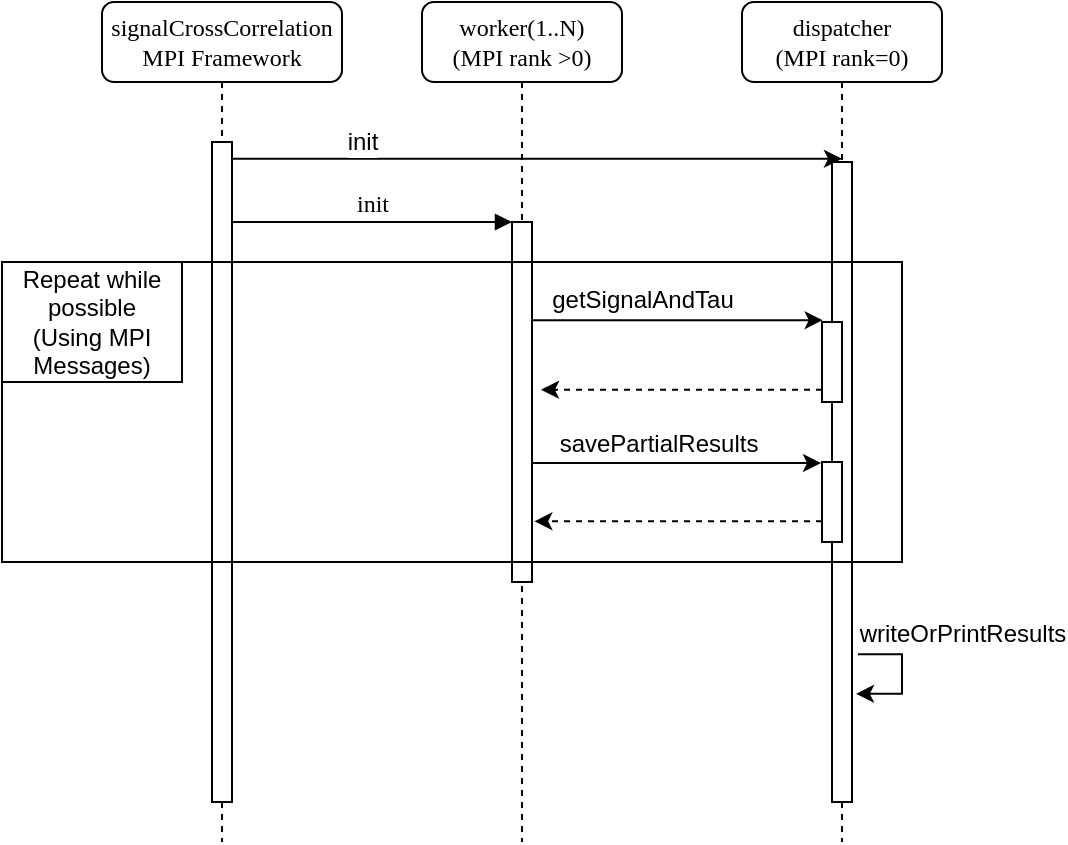 <mxfile version="13.0.4" type="device"><diagram id="dCAZ0jJDggx65TY4Nzzt" name="Page-1"><mxGraphModel dx="868" dy="525" grid="1" gridSize="10" guides="1" tooltips="1" connect="1" arrows="1" fold="1" page="1" pageScale="1" pageWidth="850" pageHeight="1100" math="0" shadow="0"><root><mxCell id="0"/><mxCell id="1" parent="0"/><mxCell id="PxMU7CGm9svxLv-FXzDT-1" value="worker(1..N)&lt;br&gt;(MPI rank &amp;gt;0)" style="shape=umlLifeline;perimeter=lifelinePerimeter;whiteSpace=wrap;html=1;container=1;collapsible=0;recursiveResize=0;outlineConnect=0;rounded=1;shadow=0;comic=0;labelBackgroundColor=none;strokeWidth=1;fontFamily=Verdana;fontSize=12;align=center;" parent="1" vertex="1"><mxGeometry x="240" y="80" width="100" height="420" as="geometry"/></mxCell><mxCell id="PxMU7CGm9svxLv-FXzDT-2" value="" style="html=1;points=[];perimeter=orthogonalPerimeter;rounded=0;shadow=0;comic=0;labelBackgroundColor=none;strokeWidth=1;fontFamily=Verdana;fontSize=12;align=center;" parent="PxMU7CGm9svxLv-FXzDT-1" vertex="1"><mxGeometry x="45" y="110" width="10" height="180" as="geometry"/></mxCell><mxCell id="PxMU7CGm9svxLv-FXzDT-3" value="dispatcher&lt;br&gt;(MPI rank=0)" style="shape=umlLifeline;perimeter=lifelinePerimeter;whiteSpace=wrap;html=1;container=1;collapsible=0;recursiveResize=0;outlineConnect=0;rounded=1;shadow=0;comic=0;labelBackgroundColor=none;strokeWidth=1;fontFamily=Verdana;fontSize=12;align=center;" parent="1" vertex="1"><mxGeometry x="400" y="80" width="100" height="420" as="geometry"/></mxCell><mxCell id="PxMU7CGm9svxLv-FXzDT-4" value="" style="html=1;points=[];perimeter=orthogonalPerimeter;rounded=0;shadow=0;comic=0;labelBackgroundColor=none;strokeWidth=1;fontFamily=Verdana;fontSize=12;align=center;" parent="PxMU7CGm9svxLv-FXzDT-3" vertex="1"><mxGeometry x="45" y="80" width="10" height="320" as="geometry"/></mxCell><mxCell id="PxMU7CGm9svxLv-FXzDT-5" value="" style="html=1;points=[];perimeter=orthogonalPerimeter;rounded=0;shadow=0;comic=0;labelBackgroundColor=none;strokeWidth=1;fontFamily=Verdana;fontSize=12;align=center;" parent="PxMU7CGm9svxLv-FXzDT-3" vertex="1"><mxGeometry x="40" y="160" width="10" height="40" as="geometry"/></mxCell><mxCell id="PxMU7CGm9svxLv-FXzDT-6" value="" style="html=1;points=[];perimeter=orthogonalPerimeter;rounded=0;shadow=0;comic=0;labelBackgroundColor=none;strokeWidth=1;fontFamily=Verdana;fontSize=12;align=center;" parent="PxMU7CGm9svxLv-FXzDT-3" vertex="1"><mxGeometry x="40" y="230" width="10" height="40" as="geometry"/></mxCell><mxCell id="PxMU7CGm9svxLv-FXzDT-7" style="edgeStyle=none;rounded=0;orthogonalLoop=1;jettySize=auto;html=1;entryX=-0.05;entryY=0.013;entryDx=0;entryDy=0;entryPerimeter=0;" parent="PxMU7CGm9svxLv-FXzDT-3" target="PxMU7CGm9svxLv-FXzDT-6" edge="1"><mxGeometry relative="1" as="geometry"><mxPoint x="-105" y="230.52" as="sourcePoint"/></mxGeometry></mxCell><mxCell id="PxMU7CGm9svxLv-FXzDT-8" value="savePartialResults" style="text;html=1;align=center;verticalAlign=middle;resizable=0;points=[];labelBackgroundColor=#ffffff;" parent="PxMU7CGm9svxLv-FXzDT-7" vertex="1" connectable="0"><mxGeometry x="-0.13" y="-1" relative="1" as="geometry"><mxPoint y="-11" as="offset"/></mxGeometry></mxCell><mxCell id="PxMU7CGm9svxLv-FXzDT-9" style="edgeStyle=none;rounded=0;orthogonalLoop=1;jettySize=auto;html=1;entryX=1.117;entryY=0.776;entryDx=0;entryDy=0;entryPerimeter=0;dashed=1;" parent="PxMU7CGm9svxLv-FXzDT-3" source="PxMU7CGm9svxLv-FXzDT-6" edge="1"><mxGeometry relative="1" as="geometry"><mxPoint x="-103.83" y="259.68" as="targetPoint"/></mxGeometry></mxCell><mxCell id="PxMU7CGm9svxLv-FXzDT-20" style="edgeStyle=orthogonalEdgeStyle;rounded=0;orthogonalLoop=1;jettySize=auto;html=1;entryX=1.2;entryY=0.831;entryDx=0;entryDy=0;entryPerimeter=0;exitX=1.3;exitY=0.769;exitDx=0;exitDy=0;exitPerimeter=0;" parent="PxMU7CGm9svxLv-FXzDT-3" source="PxMU7CGm9svxLv-FXzDT-4" edge="1" target="PxMU7CGm9svxLv-FXzDT-4"><mxGeometry relative="1" as="geometry"><mxPoint x="-245" y="330.0" as="sourcePoint"/><mxPoint x="44.5" y="330.0" as="targetPoint"/><Array as="points"><mxPoint x="80" y="326"/><mxPoint x="80" y="346"/></Array></mxGeometry></mxCell><mxCell id="PxMU7CGm9svxLv-FXzDT-21" value="writeOrPrintResults" style="text;html=1;align=center;verticalAlign=middle;resizable=0;points=[];labelBackgroundColor=#ffffff;" parent="PxMU7CGm9svxLv-FXzDT-20" vertex="1" connectable="0"><mxGeometry x="-0.595" y="2" relative="1" as="geometry"><mxPoint x="39" y="-8.3" as="offset"/></mxGeometry></mxCell><mxCell id="PxMU7CGm9svxLv-FXzDT-10" value="signalCrossCorrelation&lt;br&gt;MPI Framework" style="shape=umlLifeline;perimeter=lifelinePerimeter;whiteSpace=wrap;html=1;container=1;collapsible=0;recursiveResize=0;outlineConnect=0;rounded=1;shadow=0;comic=0;labelBackgroundColor=none;strokeWidth=1;fontFamily=Verdana;fontSize=12;align=center;" parent="1" vertex="1"><mxGeometry x="80" y="80" width="120" height="420" as="geometry"/></mxCell><mxCell id="PxMU7CGm9svxLv-FXzDT-11" value="" style="html=1;points=[];perimeter=orthogonalPerimeter;rounded=0;shadow=0;comic=0;labelBackgroundColor=none;strokeWidth=1;fontFamily=Verdana;fontSize=12;align=center;" parent="PxMU7CGm9svxLv-FXzDT-10" vertex="1"><mxGeometry x="55" y="70" width="10" height="330" as="geometry"/></mxCell><mxCell id="PxMU7CGm9svxLv-FXzDT-12" value="init" style="html=1;verticalAlign=bottom;endArrow=block;entryX=0;entryY=0;labelBackgroundColor=none;fontFamily=Verdana;fontSize=12;edgeStyle=elbowEdgeStyle;elbow=vertical;" parent="1" source="PxMU7CGm9svxLv-FXzDT-11" target="PxMU7CGm9svxLv-FXzDT-2" edge="1"><mxGeometry relative="1" as="geometry"><mxPoint x="220" y="190" as="sourcePoint"/></mxGeometry></mxCell><mxCell id="PxMU7CGm9svxLv-FXzDT-13" style="rounded=0;orthogonalLoop=1;jettySize=auto;html=1;entryX=0.5;entryY=-0.005;entryDx=0;entryDy=0;entryPerimeter=0;" parent="1" source="PxMU7CGm9svxLv-FXzDT-11" target="PxMU7CGm9svxLv-FXzDT-4" edge="1"><mxGeometry relative="1" as="geometry"/></mxCell><mxCell id="PxMU7CGm9svxLv-FXzDT-14" value="init" style="text;html=1;align=center;verticalAlign=middle;resizable=0;points=[];labelBackgroundColor=#ffffff;" parent="PxMU7CGm9svxLv-FXzDT-13" vertex="1" connectable="0"><mxGeometry x="-0.573" y="3" relative="1" as="geometry"><mxPoint y="-6" as="offset"/></mxGeometry></mxCell><mxCell id="PxMU7CGm9svxLv-FXzDT-15" style="edgeStyle=none;rounded=0;orthogonalLoop=1;jettySize=auto;html=1;entryX=0.033;entryY=-0.023;entryDx=0;entryDy=0;entryPerimeter=0;" parent="1" source="PxMU7CGm9svxLv-FXzDT-2" target="PxMU7CGm9svxLv-FXzDT-5" edge="1"><mxGeometry relative="1" as="geometry"/></mxCell><mxCell id="PxMU7CGm9svxLv-FXzDT-16" value="getSignalAndTau" style="text;html=1;align=center;verticalAlign=middle;resizable=0;points=[];labelBackgroundColor=#ffffff;" parent="PxMU7CGm9svxLv-FXzDT-15" vertex="1" connectable="0"><mxGeometry x="-0.253" y="2" relative="1" as="geometry"><mxPoint y="-8" as="offset"/></mxGeometry></mxCell><mxCell id="PxMU7CGm9svxLv-FXzDT-17" style="edgeStyle=none;rounded=0;orthogonalLoop=1;jettySize=auto;html=1;entryX=1.45;entryY=0.466;entryDx=0;entryDy=0;entryPerimeter=0;dashed=1;" parent="1" source="PxMU7CGm9svxLv-FXzDT-5" target="PxMU7CGm9svxLv-FXzDT-2" edge="1"><mxGeometry relative="1" as="geometry"/></mxCell><mxCell id="PxMU7CGm9svxLv-FXzDT-19" value="Repeat while&lt;br&gt;possible&lt;br&gt;(Using MPI Messages)" style="rounded=0;whiteSpace=wrap;html=1;fillColor=none;" parent="1" vertex="1"><mxGeometry x="30" y="210" width="90" height="60" as="geometry"/></mxCell><mxCell id="PxMU7CGm9svxLv-FXzDT-18" value="" style="rounded=0;whiteSpace=wrap;html=1;fillColor=none;" parent="1" vertex="1"><mxGeometry x="30" y="210" width="450" height="150" as="geometry"/></mxCell></root></mxGraphModel></diagram></mxfile>